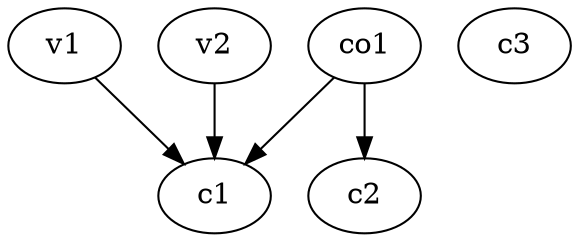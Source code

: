 strict digraph  {
c1;
c2;
c3;
v1;
v2;
co1;
v1 -> c1  [weight=1];
v2 -> c1  [weight=1];
co1 -> c1  [weight=1];
co1 -> c2  [weight=1];
}
